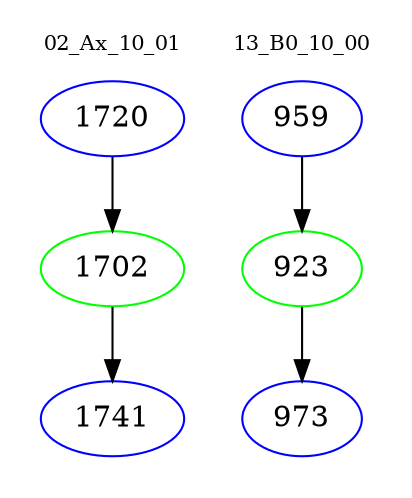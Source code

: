 digraph{
subgraph cluster_0 {
color = white
label = "02_Ax_10_01";
fontsize=10;
T0_1720 [label="1720", color="blue"]
T0_1720 -> T0_1702 [color="black"]
T0_1702 [label="1702", color="green"]
T0_1702 -> T0_1741 [color="black"]
T0_1741 [label="1741", color="blue"]
}
subgraph cluster_1 {
color = white
label = "13_B0_10_00";
fontsize=10;
T1_959 [label="959", color="blue"]
T1_959 -> T1_923 [color="black"]
T1_923 [label="923", color="green"]
T1_923 -> T1_973 [color="black"]
T1_973 [label="973", color="blue"]
}
}
